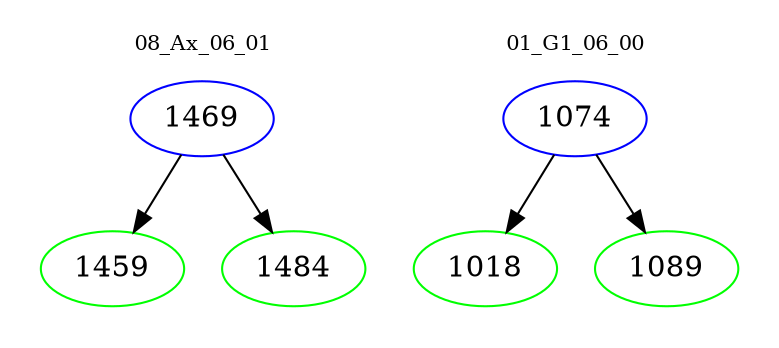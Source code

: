 digraph{
subgraph cluster_0 {
color = white
label = "08_Ax_06_01";
fontsize=10;
T0_1469 [label="1469", color="blue"]
T0_1469 -> T0_1459 [color="black"]
T0_1459 [label="1459", color="green"]
T0_1469 -> T0_1484 [color="black"]
T0_1484 [label="1484", color="green"]
}
subgraph cluster_1 {
color = white
label = "01_G1_06_00";
fontsize=10;
T1_1074 [label="1074", color="blue"]
T1_1074 -> T1_1018 [color="black"]
T1_1018 [label="1018", color="green"]
T1_1074 -> T1_1089 [color="black"]
T1_1089 [label="1089", color="green"]
}
}
